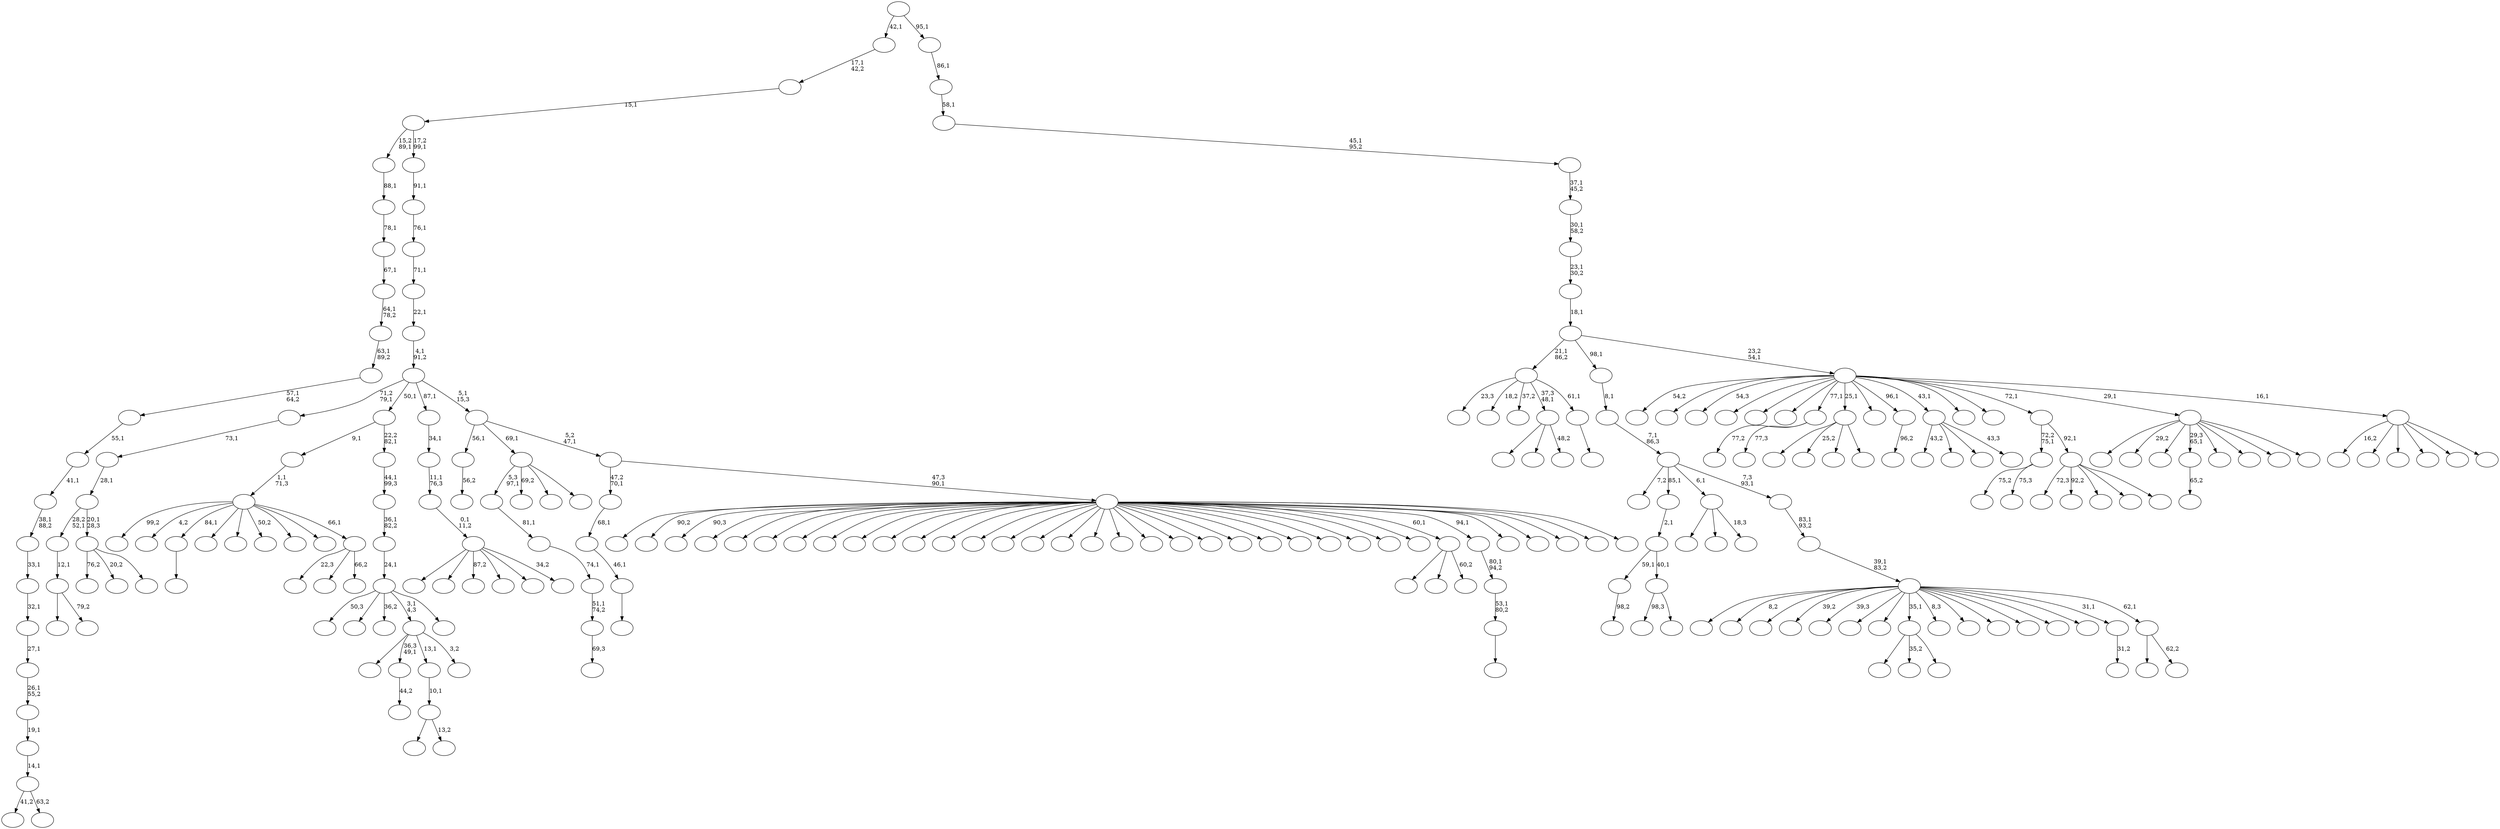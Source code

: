 digraph T {
	250 [label=""]
	249 [label=""]
	248 [label=""]
	247 [label=""]
	246 [label=""]
	245 [label=""]
	244 [label=""]
	243 [label=""]
	242 [label=""]
	241 [label=""]
	240 [label=""]
	239 [label=""]
	238 [label=""]
	237 [label=""]
	236 [label=""]
	235 [label=""]
	234 [label=""]
	233 [label=""]
	232 [label=""]
	231 [label=""]
	230 [label=""]
	229 [label=""]
	228 [label=""]
	227 [label=""]
	226 [label=""]
	225 [label=""]
	224 [label=""]
	223 [label=""]
	222 [label=""]
	221 [label=""]
	220 [label=""]
	219 [label=""]
	218 [label=""]
	217 [label=""]
	216 [label=""]
	215 [label=""]
	214 [label=""]
	213 [label=""]
	212 [label=""]
	211 [label=""]
	210 [label=""]
	209 [label=""]
	208 [label=""]
	207 [label=""]
	206 [label=""]
	205 [label=""]
	204 [label=""]
	203 [label=""]
	202 [label=""]
	201 [label=""]
	200 [label=""]
	199 [label=""]
	198 [label=""]
	197 [label=""]
	196 [label=""]
	195 [label=""]
	194 [label=""]
	193 [label=""]
	192 [label=""]
	191 [label=""]
	190 [label=""]
	189 [label=""]
	188 [label=""]
	187 [label=""]
	186 [label=""]
	185 [label=""]
	184 [label=""]
	183 [label=""]
	182 [label=""]
	181 [label=""]
	180 [label=""]
	179 [label=""]
	178 [label=""]
	177 [label=""]
	176 [label=""]
	175 [label=""]
	174 [label=""]
	173 [label=""]
	172 [label=""]
	171 [label=""]
	170 [label=""]
	169 [label=""]
	168 [label=""]
	167 [label=""]
	166 [label=""]
	165 [label=""]
	164 [label=""]
	163 [label=""]
	162 [label=""]
	161 [label=""]
	160 [label=""]
	159 [label=""]
	158 [label=""]
	157 [label=""]
	156 [label=""]
	155 [label=""]
	154 [label=""]
	153 [label=""]
	152 [label=""]
	151 [label=""]
	150 [label=""]
	149 [label=""]
	148 [label=""]
	147 [label=""]
	146 [label=""]
	145 [label=""]
	144 [label=""]
	143 [label=""]
	142 [label=""]
	141 [label=""]
	140 [label=""]
	139 [label=""]
	138 [label=""]
	137 [label=""]
	136 [label=""]
	135 [label=""]
	134 [label=""]
	133 [label=""]
	132 [label=""]
	131 [label=""]
	130 [label=""]
	129 [label=""]
	128 [label=""]
	127 [label=""]
	126 [label=""]
	125 [label=""]
	124 [label=""]
	123 [label=""]
	122 [label=""]
	121 [label=""]
	120 [label=""]
	119 [label=""]
	118 [label=""]
	117 [label=""]
	116 [label=""]
	115 [label=""]
	114 [label=""]
	113 [label=""]
	112 [label=""]
	111 [label=""]
	110 [label=""]
	109 [label=""]
	108 [label=""]
	107 [label=""]
	106 [label=""]
	105 [label=""]
	104 [label=""]
	103 [label=""]
	102 [label=""]
	101 [label=""]
	100 [label=""]
	99 [label=""]
	98 [label=""]
	97 [label=""]
	96 [label=""]
	95 [label=""]
	94 [label=""]
	93 [label=""]
	92 [label=""]
	91 [label=""]
	90 [label=""]
	89 [label=""]
	88 [label=""]
	87 [label=""]
	86 [label=""]
	85 [label=""]
	84 [label=""]
	83 [label=""]
	82 [label=""]
	81 [label=""]
	80 [label=""]
	79 [label=""]
	78 [label=""]
	77 [label=""]
	76 [label=""]
	75 [label=""]
	74 [label=""]
	73 [label=""]
	72 [label=""]
	71 [label=""]
	70 [label=""]
	69 [label=""]
	68 [label=""]
	67 [label=""]
	66 [label=""]
	65 [label=""]
	64 [label=""]
	63 [label=""]
	62 [label=""]
	61 [label=""]
	60 [label=""]
	59 [label=""]
	58 [label=""]
	57 [label=""]
	56 [label=""]
	55 [label=""]
	54 [label=""]
	53 [label=""]
	52 [label=""]
	51 [label=""]
	50 [label=""]
	49 [label=""]
	48 [label=""]
	47 [label=""]
	46 [label=""]
	45 [label=""]
	44 [label=""]
	43 [label=""]
	42 [label=""]
	41 [label=""]
	40 [label=""]
	39 [label=""]
	38 [label=""]
	37 [label=""]
	36 [label=""]
	35 [label=""]
	34 [label=""]
	33 [label=""]
	32 [label=""]
	31 [label=""]
	30 [label=""]
	29 [label=""]
	28 [label=""]
	27 [label=""]
	26 [label=""]
	25 [label=""]
	24 [label=""]
	23 [label=""]
	22 [label=""]
	21 [label=""]
	20 [label=""]
	19 [label=""]
	18 [label=""]
	17 [label=""]
	16 [label=""]
	15 [label=""]
	14 [label=""]
	13 [label=""]
	12 [label=""]
	11 [label=""]
	10 [label=""]
	9 [label=""]
	8 [label=""]
	7 [label=""]
	6 [label=""]
	5 [label=""]
	4 [label=""]
	3 [label=""]
	2 [label=""]
	1 [label=""]
	0 [label=""]
	241 -> 242 [label=""]
	221 -> 222 [label=""]
	220 -> 221 [label="46,1"]
	219 -> 220 [label="68,1"]
	214 -> 215 [label="65,2"]
	211 -> 212 [label="56,2"]
	198 -> 199 [label="98,2"]
	195 -> 210 [label="98,3"]
	195 -> 196 [label=""]
	194 -> 198 [label="59,1"]
	194 -> 195 [label="40,1"]
	193 -> 194 [label="2,1"]
	179 -> 180 [label="69,3"]
	178 -> 179 [label="51,1\n74,2"]
	177 -> 178 [label="74,1"]
	176 -> 177 [label="81,1"]
	148 -> 168 [label=""]
	148 -> 149 [label="79,2"]
	147 -> 148 [label="12,1"]
	144 -> 145 [label="44,2"]
	142 -> 176 [label="5,3\n97,1"]
	142 -> 172 [label="69,2"]
	142 -> 157 [label=""]
	142 -> 143 [label=""]
	136 -> 234 [label="41,2"]
	136 -> 137 [label="63,2"]
	135 -> 136 [label="14,1"]
	134 -> 135 [label="19,1"]
	133 -> 134 [label="26,1\n55,2"]
	132 -> 133 [label="27,1"]
	131 -> 132 [label="32,1"]
	130 -> 131 [label="33,1"]
	129 -> 130 [label="38,1\n88,2"]
	128 -> 129 [label="41,1"]
	127 -> 128 [label="55,1"]
	126 -> 127 [label="57,1\n64,2"]
	125 -> 126 [label="63,1\n89,2"]
	124 -> 125 [label="64,1\n78,2"]
	123 -> 124 [label="67,1"]
	122 -> 123 [label="78,1"]
	121 -> 122 [label="88,1"]
	119 -> 173 [label="75,2"]
	119 -> 120 [label="75,3"]
	114 -> 246 [label=""]
	114 -> 197 [label="35,2"]
	114 -> 115 [label=""]
	109 -> 228 [label="76,2"]
	109 -> 154 [label="20,2"]
	109 -> 110 [label=""]
	108 -> 147 [label="28,2\n52,1"]
	108 -> 109 [label="20,1\n28,3"]
	107 -> 108 [label="28,1"]
	106 -> 107 [label="73,1"]
	101 -> 186 [label="77,2"]
	101 -> 102 [label="77,3"]
	98 -> 165 [label=""]
	98 -> 99 [label="13,2"]
	97 -> 98 [label="10,1"]
	92 -> 248 [label="22,3"]
	92 -> 160 [label=""]
	92 -> 93 [label="66,2"]
	91 -> 247 [label="99,2"]
	91 -> 244 [label="4,2"]
	91 -> 241 [label="84,1"]
	91 -> 226 [label=""]
	91 -> 204 [label=""]
	91 -> 190 [label="50,2"]
	91 -> 175 [label=""]
	91 -> 156 [label=""]
	91 -> 92 [label="66,1"]
	90 -> 91 [label="1,1\n71,3"]
	88 -> 174 [label=""]
	88 -> 153 [label="25,2"]
	88 -> 104 [label=""]
	88 -> 89 [label=""]
	81 -> 82 [label="96,2"]
	78 -> 184 [label=""]
	78 -> 144 [label="36,3\n49,1"]
	78 -> 97 [label="13,1"]
	78 -> 79 [label="3,2"]
	72 -> 245 [label="43,2"]
	72 -> 238 [label=""]
	72 -> 158 [label=""]
	72 -> 73 [label="43,3"]
	69 -> 227 [label=""]
	69 -> 162 [label=""]
	69 -> 70 [label="48,2"]
	66 -> 229 [label="50,3"]
	66 -> 169 [label=""]
	66 -> 87 [label="36,2"]
	66 -> 78 [label="3,1\n4,3"]
	66 -> 67 [label=""]
	65 -> 66 [label="24,1"]
	64 -> 65 [label="36,1\n82,2"]
	63 -> 64 [label="44,1\n99,3"]
	62 -> 90 [label="9,1"]
	62 -> 63 [label="22,2\n82,1"]
	60 -> 231 [label=""]
	60 -> 117 [label=""]
	60 -> 61 [label="60,2"]
	58 -> 59 [label=""]
	57 -> 58 [label="53,1\n80,2"]
	56 -> 57 [label="80,1\n94,2"]
	51 -> 183 [label=""]
	51 -> 112 [label=""]
	51 -> 52 [label="18,3"]
	49 -> 232 [label="72,3"]
	49 -> 203 [label="92,2"]
	49 -> 152 [label=""]
	49 -> 83 [label=""]
	49 -> 50 [label=""]
	48 -> 119 [label="72,2\n75,1"]
	48 -> 49 [label="92,1"]
	45 -> 236 [label=""]
	45 -> 218 [label="29,2"]
	45 -> 217 [label=""]
	45 -> 214 [label="29,3\n65,1"]
	45 -> 188 [label=""]
	45 -> 170 [label=""]
	45 -> 103 [label=""]
	45 -> 46 [label=""]
	42 -> 43 [label=""]
	41 -> 207 [label="23,3"]
	41 -> 167 [label="18,2"]
	41 -> 105 [label="37,2"]
	41 -> 69 [label="37,3\n48,1"]
	41 -> 42 [label="61,1"]
	38 -> 225 [label=""]
	38 -> 155 [label=""]
	38 -> 138 [label="87,2"]
	38 -> 111 [label=""]
	38 -> 44 [label=""]
	38 -> 39 [label="34,2"]
	37 -> 38 [label="0,1\n11,2"]
	36 -> 37 [label="11,1\n76,3"]
	35 -> 36 [label="34,1"]
	33 -> 249 [label=""]
	33 -> 239 [label="90,2"]
	33 -> 233 [label="90,3"]
	33 -> 230 [label=""]
	33 -> 224 [label=""]
	33 -> 223 [label=""]
	33 -> 216 [label=""]
	33 -> 213 [label=""]
	33 -> 209 [label=""]
	33 -> 202 [label=""]
	33 -> 201 [label=""]
	33 -> 182 [label=""]
	33 -> 166 [label=""]
	33 -> 163 [label=""]
	33 -> 161 [label=""]
	33 -> 159 [label=""]
	33 -> 151 [label=""]
	33 -> 146 [label=""]
	33 -> 140 [label=""]
	33 -> 139 [label=""]
	33 -> 118 [label=""]
	33 -> 100 [label=""]
	33 -> 94 [label=""]
	33 -> 80 [label=""]
	33 -> 77 [label=""]
	33 -> 76 [label=""]
	33 -> 75 [label=""]
	33 -> 71 [label=""]
	33 -> 60 [label="60,1"]
	33 -> 56 [label="94,1"]
	33 -> 55 [label=""]
	33 -> 54 [label=""]
	33 -> 47 [label=""]
	33 -> 40 [label=""]
	33 -> 34 [label=""]
	32 -> 219 [label="47,2\n70,1"]
	32 -> 33 [label="47,3\n90,1"]
	31 -> 211 [label="56,1"]
	31 -> 142 [label="69,1"]
	31 -> 32 [label="5,2\n47,1"]
	30 -> 106 [label="71,2\n79,1"]
	30 -> 62 [label="50,1"]
	30 -> 35 [label="87,1"]
	30 -> 31 [label="5,1\n15,3"]
	29 -> 30 [label="4,1\n91,2"]
	28 -> 29 [label="22,1"]
	27 -> 28 [label="71,1"]
	26 -> 27 [label="76,1"]
	25 -> 26 [label="91,1"]
	24 -> 121 [label="15,2\n89,1"]
	24 -> 25 [label="17,2\n99,1"]
	23 -> 24 [label="15,1"]
	22 -> 23 [label="17,1\n42,2"]
	20 -> 21 [label="31,2"]
	18 -> 192 [label=""]
	18 -> 19 [label="62,2"]
	17 -> 243 [label=""]
	17 -> 237 [label="8,2"]
	17 -> 235 [label=""]
	17 -> 205 [label="39,2"]
	17 -> 171 [label="39,3"]
	17 -> 141 [label=""]
	17 -> 116 [label=""]
	17 -> 114 [label="35,1"]
	17 -> 113 [label="8,3"]
	17 -> 96 [label=""]
	17 -> 95 [label=""]
	17 -> 86 [label=""]
	17 -> 85 [label=""]
	17 -> 74 [label=""]
	17 -> 20 [label="31,1"]
	17 -> 18 [label="62,1"]
	16 -> 17 [label="39,1\n83,2"]
	15 -> 16 [label="83,1\n93,2"]
	14 -> 240 [label="7,2"]
	14 -> 193 [label="85,1"]
	14 -> 51 [label="6,1"]
	14 -> 15 [label="7,3\n93,1"]
	13 -> 14 [label="7,1\n86,3"]
	12 -> 13 [label="8,1"]
	10 -> 250 [label="16,2"]
	10 -> 208 [label=""]
	10 -> 200 [label=""]
	10 -> 181 [label=""]
	10 -> 150 [label=""]
	10 -> 11 [label=""]
	9 -> 206 [label="54,2"]
	9 -> 191 [label=""]
	9 -> 189 [label="54,3"]
	9 -> 187 [label=""]
	9 -> 185 [label=""]
	9 -> 164 [label=""]
	9 -> 101 [label="77,1"]
	9 -> 88 [label="25,1"]
	9 -> 84 [label=""]
	9 -> 81 [label="96,1"]
	9 -> 72 [label="43,1"]
	9 -> 68 [label=""]
	9 -> 53 [label=""]
	9 -> 48 [label="72,1"]
	9 -> 45 [label="29,1"]
	9 -> 10 [label="16,1"]
	8 -> 41 [label="21,1\n86,2"]
	8 -> 12 [label="98,1"]
	8 -> 9 [label="23,2\n54,1"]
	7 -> 8 [label="18,1"]
	6 -> 7 [label="23,1\n30,2"]
	5 -> 6 [label="30,1\n58,2"]
	4 -> 5 [label="37,1\n45,2"]
	3 -> 4 [label="45,1\n95,2"]
	2 -> 3 [label="58,1"]
	1 -> 2 [label="86,1"]
	0 -> 22 [label="42,1"]
	0 -> 1 [label="95,1"]
}
